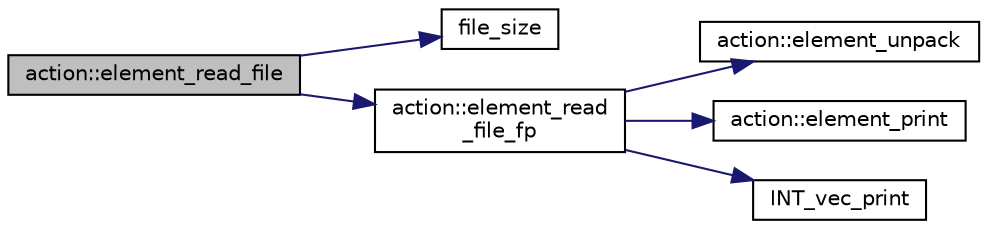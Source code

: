 digraph "action::element_read_file"
{
  edge [fontname="Helvetica",fontsize="10",labelfontname="Helvetica",labelfontsize="10"];
  node [fontname="Helvetica",fontsize="10",shape=record];
  rankdir="LR";
  Node9976 [label="action::element_read_file",height=0.2,width=0.4,color="black", fillcolor="grey75", style="filled", fontcolor="black"];
  Node9976 -> Node9977 [color="midnightblue",fontsize="10",style="solid",fontname="Helvetica"];
  Node9977 [label="file_size",height=0.2,width=0.4,color="black", fillcolor="white", style="filled",URL="$df/dbf/sajeeb_8_c.html#a5c37cf5785204b6e9adf647dc14d0e50"];
  Node9976 -> Node9978 [color="midnightblue",fontsize="10",style="solid",fontname="Helvetica"];
  Node9978 [label="action::element_read\l_file_fp",height=0.2,width=0.4,color="black", fillcolor="white", style="filled",URL="$d2/d86/classaction.html#a5cff4d93d067b68e4ecf2d8502d697bb"];
  Node9978 -> Node9979 [color="midnightblue",fontsize="10",style="solid",fontname="Helvetica"];
  Node9979 [label="action::element_unpack",height=0.2,width=0.4,color="black", fillcolor="white", style="filled",URL="$d2/d86/classaction.html#a02107279a3bdcf054008bd180dfaef10"];
  Node9978 -> Node9980 [color="midnightblue",fontsize="10",style="solid",fontname="Helvetica"];
  Node9980 [label="action::element_print",height=0.2,width=0.4,color="black", fillcolor="white", style="filled",URL="$d2/d86/classaction.html#ae38c3ef3c1125213733d63c6fc3c40cd"];
  Node9978 -> Node9981 [color="midnightblue",fontsize="10",style="solid",fontname="Helvetica"];
  Node9981 [label="INT_vec_print",height=0.2,width=0.4,color="black", fillcolor="white", style="filled",URL="$df/dbf/sajeeb_8_c.html#a79a5901af0b47dd0d694109543c027fe"];
}
